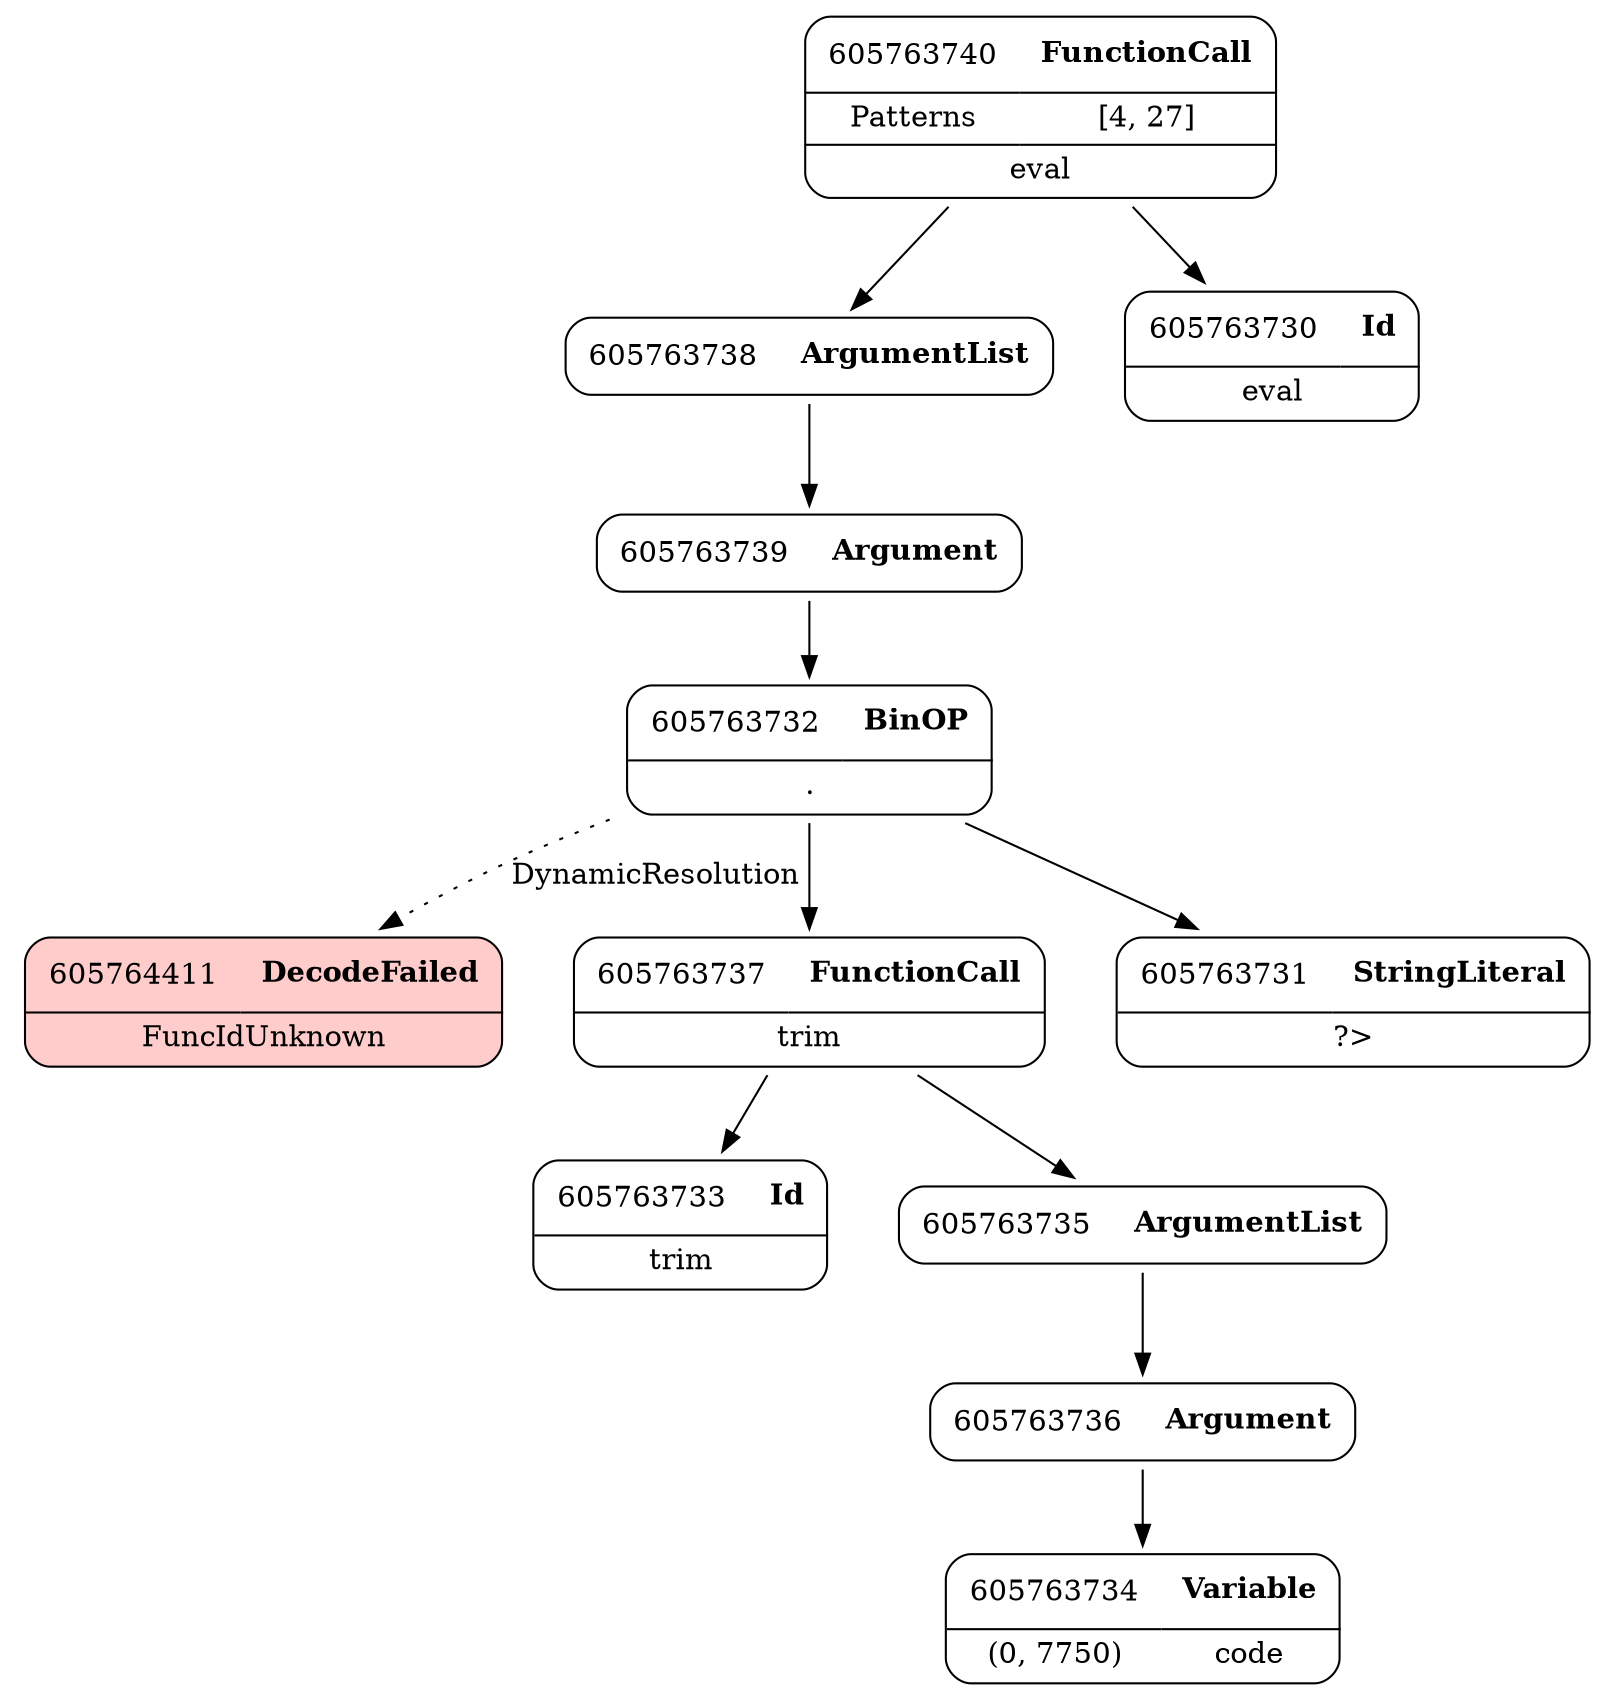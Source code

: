 digraph ast {
node [shape=none];
605763739 [label=<<TABLE border='1' cellspacing='0' cellpadding='10' style='rounded' ><TR><TD border='0'>605763739</TD><TD border='0'><B>Argument</B></TD></TR></TABLE>>];
605763739 -> 605763732 [weight=2];
605764411 [label=<<TABLE border='1' cellspacing='0' cellpadding='10' style='rounded' bgcolor='#FFCCCC' ><TR><TD border='0'>605764411</TD><TD border='0'><B>DecodeFailed</B></TD></TR><HR/><TR><TD border='0' cellpadding='5' colspan='2'>FuncIdUnknown</TD></TR></TABLE>>];
605763738 [label=<<TABLE border='1' cellspacing='0' cellpadding='10' style='rounded' ><TR><TD border='0'>605763738</TD><TD border='0'><B>ArgumentList</B></TD></TR></TABLE>>];
605763738 -> 605763739 [weight=2];
605763737 [label=<<TABLE border='1' cellspacing='0' cellpadding='10' style='rounded' ><TR><TD border='0'>605763737</TD><TD border='0'><B>FunctionCall</B></TD></TR><HR/><TR><TD border='0' cellpadding='5' colspan='2'>trim</TD></TR></TABLE>>];
605763737 -> 605763733 [weight=2];
605763737 -> 605763735 [weight=2];
605763736 [label=<<TABLE border='1' cellspacing='0' cellpadding='10' style='rounded' ><TR><TD border='0'>605763736</TD><TD border='0'><B>Argument</B></TD></TR></TABLE>>];
605763736 -> 605763734 [weight=2];
605763740 [label=<<TABLE border='1' cellspacing='0' cellpadding='10' style='rounded' ><TR><TD border='0'>605763740</TD><TD border='0'><B>FunctionCall</B></TD></TR><HR/><TR><TD border='0' cellpadding='5'>Patterns</TD><TD border='0' cellpadding='5'>[4, 27]</TD></TR><HR/><TR><TD border='0' cellpadding='5' colspan='2'>eval</TD></TR></TABLE>>];
605763740 -> 605763730 [weight=2];
605763740 -> 605763738 [weight=2];
605763731 [label=<<TABLE border='1' cellspacing='0' cellpadding='10' style='rounded' ><TR><TD border='0'>605763731</TD><TD border='0'><B>StringLiteral</B></TD></TR><HR/><TR><TD border='0' cellpadding='5' colspan='2'>?&gt;</TD></TR></TABLE>>];
605763730 [label=<<TABLE border='1' cellspacing='0' cellpadding='10' style='rounded' ><TR><TD border='0'>605763730</TD><TD border='0'><B>Id</B></TD></TR><HR/><TR><TD border='0' cellpadding='5' colspan='2'>eval</TD></TR></TABLE>>];
605763735 [label=<<TABLE border='1' cellspacing='0' cellpadding='10' style='rounded' ><TR><TD border='0'>605763735</TD><TD border='0'><B>ArgumentList</B></TD></TR></TABLE>>];
605763735 -> 605763736 [weight=2];
605763734 [label=<<TABLE border='1' cellspacing='0' cellpadding='10' style='rounded' ><TR><TD border='0'>605763734</TD><TD border='0'><B>Variable</B></TD></TR><HR/><TR><TD border='0' cellpadding='5'>(0, 7750)</TD><TD border='0' cellpadding='5'>code</TD></TR></TABLE>>];
605763733 [label=<<TABLE border='1' cellspacing='0' cellpadding='10' style='rounded' ><TR><TD border='0'>605763733</TD><TD border='0'><B>Id</B></TD></TR><HR/><TR><TD border='0' cellpadding='5' colspan='2'>trim</TD></TR></TABLE>>];
605763732 [label=<<TABLE border='1' cellspacing='0' cellpadding='10' style='rounded' ><TR><TD border='0'>605763732</TD><TD border='0'><B>BinOP</B></TD></TR><HR/><TR><TD border='0' cellpadding='5' colspan='2'>.</TD></TR></TABLE>>];
605763732 -> 605763731 [weight=2];
605763732 -> 605763737 [weight=2];
605763732 -> 605764411 [style=dotted,label=DynamicResolution];
}
